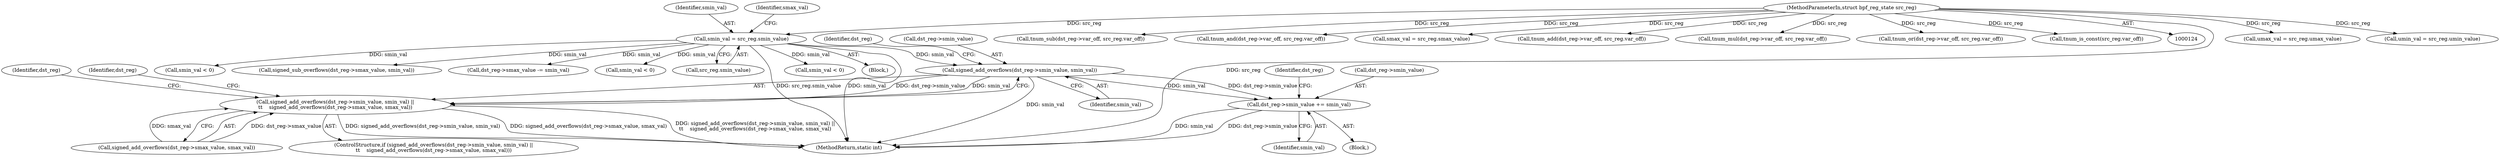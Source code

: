 digraph "0_linux_468f6eafa6c44cb2c5d8aad35e12f06c240a812a@pointer" {
"1000198" [label="(Call,signed_add_overflows(dst_reg->smin_value, smin_val))"];
"1000160" [label="(Call,smin_val = src_reg.smin_value)"];
"1000128" [label="(MethodParameterIn,struct bpf_reg_state src_reg)"];
"1000197" [label="(Call,signed_add_overflows(dst_reg->smin_value, smin_val) ||\n\t\t    signed_add_overflows(dst_reg->smax_value, smax_val))"];
"1000221" [label="(Call,dst_reg->smin_value += smin_val)"];
"1000175" [label="(Call,umax_val = src_reg.umax_value)"];
"1000228" [label="(Identifier,dst_reg)"];
"1000162" [label="(Call,src_reg.smin_value)"];
"1000373" [label="(Call,smin_val < 0)"];
"1000170" [label="(Call,umin_val = src_reg.umin_value)"];
"1000161" [label="(Identifier,smin_val)"];
"1000203" [label="(Call,signed_add_overflows(dst_reg->smax_value, smax_val))"];
"1000129" [label="(Block,)"];
"1000598" [label="(Call,smin_val < 0)"];
"1000223" [label="(Identifier,dst_reg)"];
"1000783" [label="(MethodReturn,static int)"];
"1000351" [label="(Call,tnum_sub(dst_reg->var_off, src_reg.var_off))"];
"1000160" [label="(Call,smin_val = src_reg.smin_value)"];
"1000471" [label="(Call,tnum_and(dst_reg->var_off, src_reg.var_off))"];
"1000165" [label="(Call,smax_val = src_reg.smax_value)"];
"1000222" [label="(Call,dst_reg->smin_value)"];
"1000290" [label="(Call,signed_sub_overflows(dst_reg->smax_value, smin_val))"];
"1000198" [label="(Call,signed_add_overflows(dst_reg->smin_value, smin_val))"];
"1000274" [label="(Call,tnum_add(dst_reg->var_off, src_reg.var_off))"];
"1000202" [label="(Identifier,smin_val)"];
"1000221" [label="(Call,dst_reg->smin_value += smin_val)"];
"1000197" [label="(Call,signed_add_overflows(dst_reg->smin_value, smin_val) ||\n\t\t    signed_add_overflows(dst_reg->smax_value, smax_val))"];
"1000313" [label="(Call,dst_reg->smax_value -= smin_val)"];
"1000211" [label="(Identifier,dst_reg)"];
"1000220" [label="(Block,)"];
"1000364" [label="(Call,tnum_mul(dst_reg->var_off, src_reg.var_off))"];
"1000128" [label="(MethodParameterIn,struct bpf_reg_state src_reg)"];
"1000196" [label="(ControlStructure,if (signed_add_overflows(dst_reg->smin_value, smin_val) ||\n\t\t    signed_add_overflows(dst_reg->smax_value, smax_val)))"];
"1000199" [label="(Call,dst_reg->smin_value)"];
"1000225" [label="(Identifier,smin_val)"];
"1000560" [label="(Call,tnum_or(dst_reg->var_off, src_reg.var_off))"];
"1000166" [label="(Identifier,smax_val)"];
"1000182" [label="(Call,tnum_is_const(src_reg.var_off))"];
"1000503" [label="(Call,smin_val < 0)"];
"1000205" [label="(Identifier,dst_reg)"];
"1000198" -> "1000197"  [label="AST: "];
"1000198" -> "1000202"  [label="CFG: "];
"1000199" -> "1000198"  [label="AST: "];
"1000202" -> "1000198"  [label="AST: "];
"1000205" -> "1000198"  [label="CFG: "];
"1000197" -> "1000198"  [label="CFG: "];
"1000198" -> "1000783"  [label="DDG: smin_val"];
"1000198" -> "1000197"  [label="DDG: dst_reg->smin_value"];
"1000198" -> "1000197"  [label="DDG: smin_val"];
"1000160" -> "1000198"  [label="DDG: smin_val"];
"1000198" -> "1000221"  [label="DDG: smin_val"];
"1000198" -> "1000221"  [label="DDG: dst_reg->smin_value"];
"1000160" -> "1000129"  [label="AST: "];
"1000160" -> "1000162"  [label="CFG: "];
"1000161" -> "1000160"  [label="AST: "];
"1000162" -> "1000160"  [label="AST: "];
"1000166" -> "1000160"  [label="CFG: "];
"1000160" -> "1000783"  [label="DDG: src_reg.smin_value"];
"1000160" -> "1000783"  [label="DDG: smin_val"];
"1000128" -> "1000160"  [label="DDG: src_reg"];
"1000160" -> "1000290"  [label="DDG: smin_val"];
"1000160" -> "1000313"  [label="DDG: smin_val"];
"1000160" -> "1000373"  [label="DDG: smin_val"];
"1000160" -> "1000503"  [label="DDG: smin_val"];
"1000160" -> "1000598"  [label="DDG: smin_val"];
"1000128" -> "1000124"  [label="AST: "];
"1000128" -> "1000783"  [label="DDG: src_reg"];
"1000128" -> "1000165"  [label="DDG: src_reg"];
"1000128" -> "1000170"  [label="DDG: src_reg"];
"1000128" -> "1000175"  [label="DDG: src_reg"];
"1000128" -> "1000182"  [label="DDG: src_reg"];
"1000128" -> "1000274"  [label="DDG: src_reg"];
"1000128" -> "1000351"  [label="DDG: src_reg"];
"1000128" -> "1000364"  [label="DDG: src_reg"];
"1000128" -> "1000471"  [label="DDG: src_reg"];
"1000128" -> "1000560"  [label="DDG: src_reg"];
"1000197" -> "1000196"  [label="AST: "];
"1000197" -> "1000203"  [label="CFG: "];
"1000203" -> "1000197"  [label="AST: "];
"1000211" -> "1000197"  [label="CFG: "];
"1000223" -> "1000197"  [label="CFG: "];
"1000197" -> "1000783"  [label="DDG: signed_add_overflows(dst_reg->smax_value, smax_val)"];
"1000197" -> "1000783"  [label="DDG: signed_add_overflows(dst_reg->smin_value, smin_val) ||\n\t\t    signed_add_overflows(dst_reg->smax_value, smax_val)"];
"1000197" -> "1000783"  [label="DDG: signed_add_overflows(dst_reg->smin_value, smin_val)"];
"1000203" -> "1000197"  [label="DDG: dst_reg->smax_value"];
"1000203" -> "1000197"  [label="DDG: smax_val"];
"1000221" -> "1000220"  [label="AST: "];
"1000221" -> "1000225"  [label="CFG: "];
"1000222" -> "1000221"  [label="AST: "];
"1000225" -> "1000221"  [label="AST: "];
"1000228" -> "1000221"  [label="CFG: "];
"1000221" -> "1000783"  [label="DDG: smin_val"];
"1000221" -> "1000783"  [label="DDG: dst_reg->smin_value"];
}
